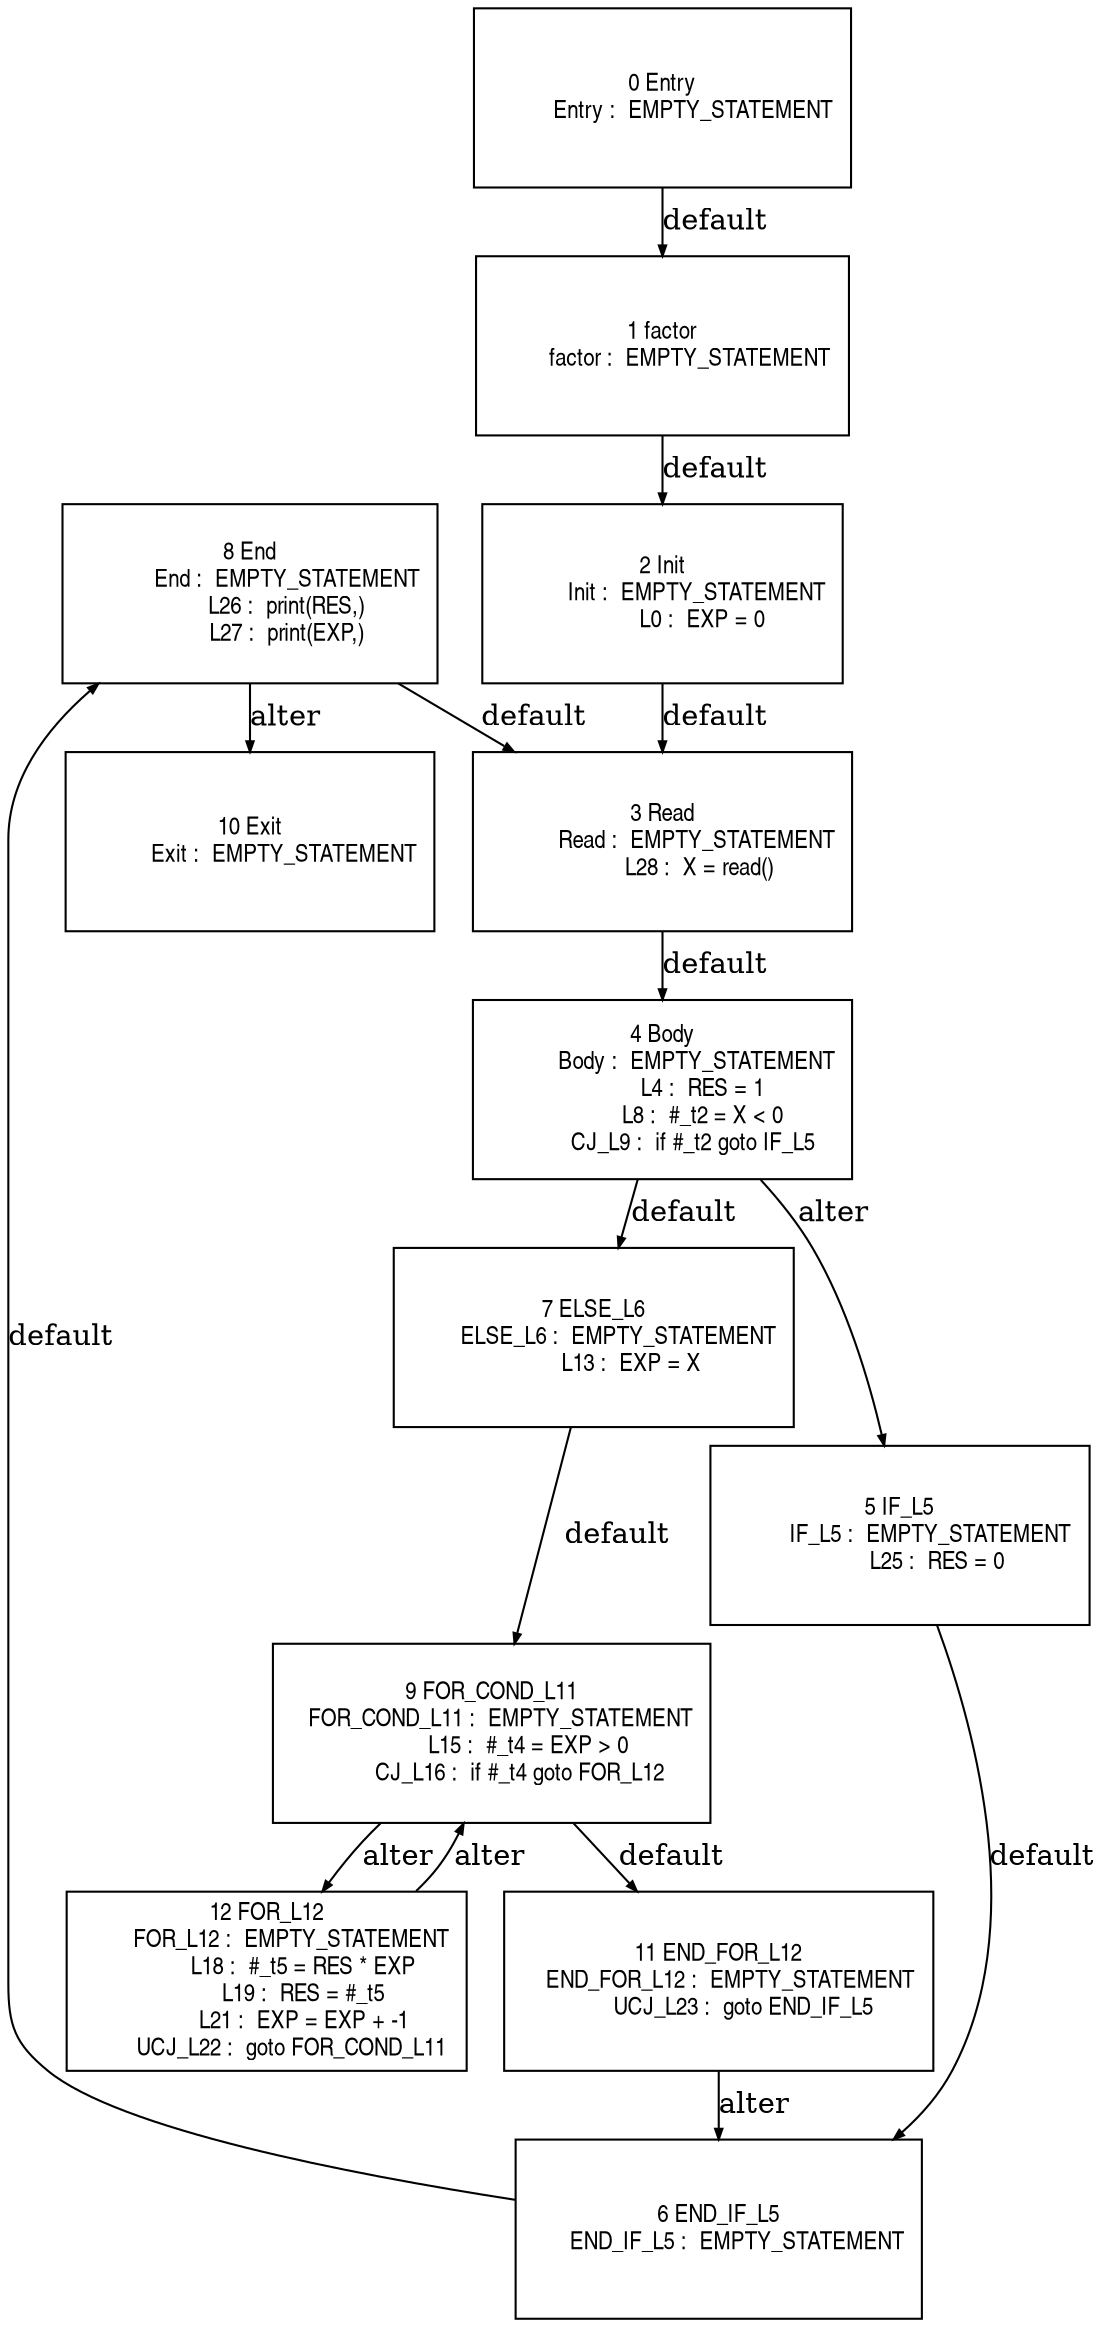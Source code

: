 digraph G {
  ranksep=.25;
  edge [arrowsize=.5]
  node [shape=rectangle, fontname="ArialNarrow",
        fontsize=12,  height=1.2];
  "10 Exit
           Exit :  EMPTY_STATEMENT
"; "3 Read
           Read :  EMPTY_STATEMENT
            L28 :  X = read()
"; "1 factor
         factor :  EMPTY_STATEMENT
"; "11 END_FOR_L12
    END_FOR_L12 :  EMPTY_STATEMENT
        UCJ_L23 :  goto END_IF_L5
"; "7 ELSE_L6
        ELSE_L6 :  EMPTY_STATEMENT
            L13 :  EXP = X
"; "4 Body
           Body :  EMPTY_STATEMENT
             L4 :  RES = 1
             L8 :  #_t2 = X < 0
          CJ_L9 :  if #_t2 goto IF_L5
"; "12 FOR_L12
        FOR_L12 :  EMPTY_STATEMENT
            L18 :  #_t5 = RES * EXP
            L19 :  RES = #_t5
            L21 :  EXP = EXP + -1
        UCJ_L22 :  goto FOR_COND_L11
"; "0 Entry
          Entry :  EMPTY_STATEMENT
"; "6 END_IF_L5
      END_IF_L5 :  EMPTY_STATEMENT
"; "8 End
            End :  EMPTY_STATEMENT
            L26 :  print(RES,)
            L27 :  print(EXP,)
"; "2 Init
           Init :  EMPTY_STATEMENT
             L0 :  EXP = 0
"; "9 FOR_COND_L11
   FOR_COND_L11 :  EMPTY_STATEMENT
            L15 :  #_t4 = EXP > 0
         CJ_L16 :  if #_t4 goto FOR_L12
"; "5 IF_L5
          IF_L5 :  EMPTY_STATEMENT
            L25 :  RES = 0
"; 
  "1 factor
         factor :  EMPTY_STATEMENT
" -> "2 Init
           Init :  EMPTY_STATEMENT
             L0 :  EXP = 0
"  [label="default"];
  "2 Init
           Init :  EMPTY_STATEMENT
             L0 :  EXP = 0
" -> "3 Read
           Read :  EMPTY_STATEMENT
            L28 :  X = read()
"  [label="default"];
  "4 Body
           Body :  EMPTY_STATEMENT
             L4 :  RES = 1
             L8 :  #_t2 = X < 0
          CJ_L9 :  if #_t2 goto IF_L5
" -> "7 ELSE_L6
        ELSE_L6 :  EMPTY_STATEMENT
            L13 :  EXP = X
"  [label="default"];
  "4 Body
           Body :  EMPTY_STATEMENT
             L4 :  RES = 1
             L8 :  #_t2 = X < 0
          CJ_L9 :  if #_t2 goto IF_L5
" -> "5 IF_L5
          IF_L5 :  EMPTY_STATEMENT
            L25 :  RES = 0
"  [label="alter"];
  "7 ELSE_L6
        ELSE_L6 :  EMPTY_STATEMENT
            L13 :  EXP = X
" -> "9 FOR_COND_L11
   FOR_COND_L11 :  EMPTY_STATEMENT
            L15 :  #_t4 = EXP > 0
         CJ_L16 :  if #_t4 goto FOR_L12
"  [label="default"];
  "9 FOR_COND_L11
   FOR_COND_L11 :  EMPTY_STATEMENT
            L15 :  #_t4 = EXP > 0
         CJ_L16 :  if #_t4 goto FOR_L12
" -> "11 END_FOR_L12
    END_FOR_L12 :  EMPTY_STATEMENT
        UCJ_L23 :  goto END_IF_L5
"  [label="default"];
  "9 FOR_COND_L11
   FOR_COND_L11 :  EMPTY_STATEMENT
            L15 :  #_t4 = EXP > 0
         CJ_L16 :  if #_t4 goto FOR_L12
" -> "12 FOR_L12
        FOR_L12 :  EMPTY_STATEMENT
            L18 :  #_t5 = RES * EXP
            L19 :  RES = #_t5
            L21 :  EXP = EXP + -1
        UCJ_L22 :  goto FOR_COND_L11
"  [label="alter"];
  "12 FOR_L12
        FOR_L12 :  EMPTY_STATEMENT
            L18 :  #_t5 = RES * EXP
            L19 :  RES = #_t5
            L21 :  EXP = EXP + -1
        UCJ_L22 :  goto FOR_COND_L11
" -> "9 FOR_COND_L11
   FOR_COND_L11 :  EMPTY_STATEMENT
            L15 :  #_t4 = EXP > 0
         CJ_L16 :  if #_t4 goto FOR_L12
"  [label="alter"];
  "11 END_FOR_L12
    END_FOR_L12 :  EMPTY_STATEMENT
        UCJ_L23 :  goto END_IF_L5
" -> "6 END_IF_L5
      END_IF_L5 :  EMPTY_STATEMENT
"  [label="alter"];
  "5 IF_L5
          IF_L5 :  EMPTY_STATEMENT
            L25 :  RES = 0
" -> "6 END_IF_L5
      END_IF_L5 :  EMPTY_STATEMENT
"  [label="default"];
  "6 END_IF_L5
      END_IF_L5 :  EMPTY_STATEMENT
" -> "8 End
            End :  EMPTY_STATEMENT
            L26 :  print(RES,)
            L27 :  print(EXP,)
"  [label="default"];
  "0 Entry
          Entry :  EMPTY_STATEMENT
" -> "1 factor
         factor :  EMPTY_STATEMENT
"  [label="default"];
  "8 End
            End :  EMPTY_STATEMENT
            L26 :  print(RES,)
            L27 :  print(EXP,)
" -> "3 Read
           Read :  EMPTY_STATEMENT
            L28 :  X = read()
"  [label="default"];
  "8 End
            End :  EMPTY_STATEMENT
            L26 :  print(RES,)
            L27 :  print(EXP,)
" -> "10 Exit
           Exit :  EMPTY_STATEMENT
"  [label="alter"];
  "3 Read
           Read :  EMPTY_STATEMENT
            L28 :  X = read()
" -> "4 Body
           Body :  EMPTY_STATEMENT
             L4 :  RES = 1
             L8 :  #_t2 = X < 0
          CJ_L9 :  if #_t2 goto IF_L5
"  [label="default"];
}

